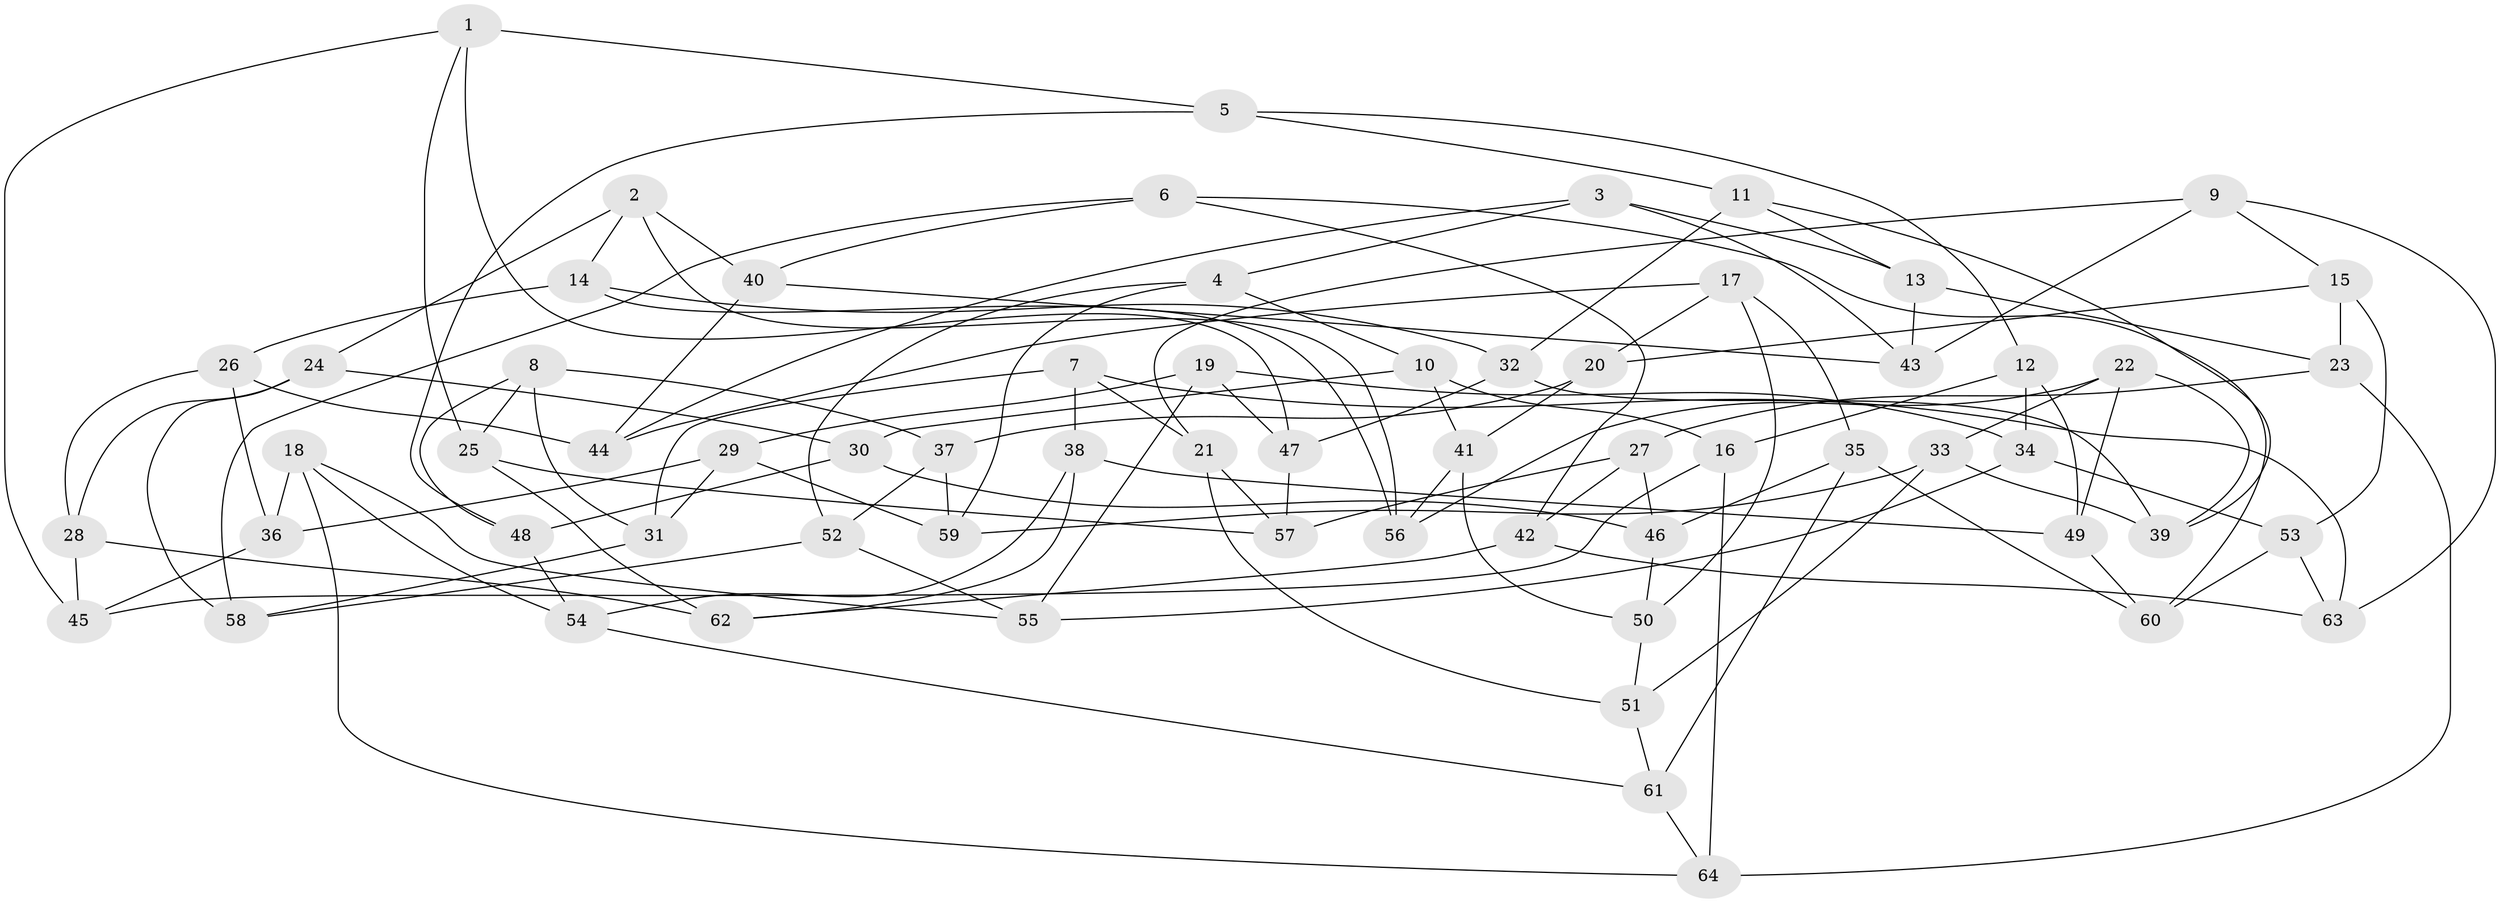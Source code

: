 // Generated by graph-tools (version 1.1) at 2025/50/03/09/25 03:50:44]
// undirected, 64 vertices, 128 edges
graph export_dot {
graph [start="1"]
  node [color=gray90,style=filled];
  1;
  2;
  3;
  4;
  5;
  6;
  7;
  8;
  9;
  10;
  11;
  12;
  13;
  14;
  15;
  16;
  17;
  18;
  19;
  20;
  21;
  22;
  23;
  24;
  25;
  26;
  27;
  28;
  29;
  30;
  31;
  32;
  33;
  34;
  35;
  36;
  37;
  38;
  39;
  40;
  41;
  42;
  43;
  44;
  45;
  46;
  47;
  48;
  49;
  50;
  51;
  52;
  53;
  54;
  55;
  56;
  57;
  58;
  59;
  60;
  61;
  62;
  63;
  64;
  1 -- 5;
  1 -- 25;
  1 -- 45;
  1 -- 47;
  2 -- 24;
  2 -- 14;
  2 -- 56;
  2 -- 40;
  3 -- 4;
  3 -- 13;
  3 -- 44;
  3 -- 43;
  4 -- 10;
  4 -- 59;
  4 -- 52;
  5 -- 48;
  5 -- 12;
  5 -- 11;
  6 -- 58;
  6 -- 60;
  6 -- 40;
  6 -- 42;
  7 -- 21;
  7 -- 38;
  7 -- 31;
  7 -- 63;
  8 -- 37;
  8 -- 25;
  8 -- 31;
  8 -- 48;
  9 -- 15;
  9 -- 43;
  9 -- 63;
  9 -- 21;
  10 -- 16;
  10 -- 41;
  10 -- 30;
  11 -- 32;
  11 -- 13;
  11 -- 39;
  12 -- 49;
  12 -- 34;
  12 -- 16;
  13 -- 43;
  13 -- 23;
  14 -- 26;
  14 -- 56;
  14 -- 32;
  15 -- 23;
  15 -- 20;
  15 -- 53;
  16 -- 45;
  16 -- 64;
  17 -- 20;
  17 -- 35;
  17 -- 50;
  17 -- 44;
  18 -- 64;
  18 -- 54;
  18 -- 55;
  18 -- 36;
  19 -- 34;
  19 -- 29;
  19 -- 55;
  19 -- 47;
  20 -- 41;
  20 -- 37;
  21 -- 51;
  21 -- 57;
  22 -- 33;
  22 -- 49;
  22 -- 56;
  22 -- 39;
  23 -- 27;
  23 -- 64;
  24 -- 28;
  24 -- 30;
  24 -- 58;
  25 -- 57;
  25 -- 62;
  26 -- 28;
  26 -- 36;
  26 -- 44;
  27 -- 46;
  27 -- 57;
  27 -- 42;
  28 -- 45;
  28 -- 62;
  29 -- 36;
  29 -- 59;
  29 -- 31;
  30 -- 48;
  30 -- 46;
  31 -- 58;
  32 -- 47;
  32 -- 39;
  33 -- 39;
  33 -- 51;
  33 -- 59;
  34 -- 53;
  34 -- 55;
  35 -- 46;
  35 -- 60;
  35 -- 61;
  36 -- 45;
  37 -- 52;
  37 -- 59;
  38 -- 62;
  38 -- 49;
  38 -- 54;
  40 -- 44;
  40 -- 43;
  41 -- 56;
  41 -- 50;
  42 -- 63;
  42 -- 62;
  46 -- 50;
  47 -- 57;
  48 -- 54;
  49 -- 60;
  50 -- 51;
  51 -- 61;
  52 -- 58;
  52 -- 55;
  53 -- 60;
  53 -- 63;
  54 -- 61;
  61 -- 64;
}
